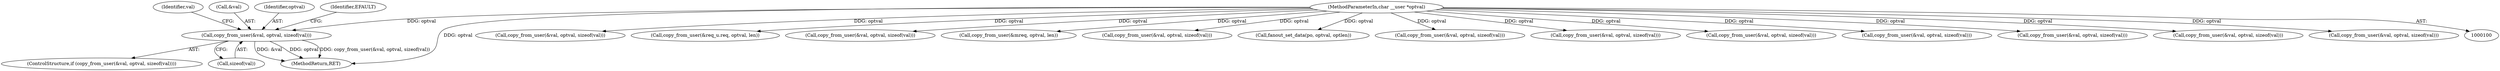 digraph "0_linux_84ac7260236a49c79eede91617700174c2c19b0c_0@pointer" {
"1000302" [label="(Call,copy_from_user(&val, optval, sizeof(val)))"];
"1000104" [label="(MethodParameterIn,char __user *optval)"];
"1000570" [label="(Call,copy_from_user(&val, optval, sizeof(val)))"];
"1000227" [label="(Call,copy_from_user(&req_u.req, optval, len))"];
"1000258" [label="(Call,copy_from_user(&val, optval, sizeof(val)))"];
"1000161" [label="(Call,copy_from_user(&mreq, optval, len))"];
"1000660" [label="(Call,copy_from_user(&val, optval, sizeof(val)))"];
"1000599" [label="(Call,fanout_set_data(po, optval, optlen))"];
"1000542" [label="(Call,copy_from_user(&val, optval, sizeof(val)))"];
"1000458" [label="(Call,copy_from_user(&val, optval, sizeof(val)))"];
"1000630" [label="(Call,copy_from_user(&val, optval, sizeof(val)))"];
"1000302" [label="(Call,copy_from_user(&val, optval, sizeof(val)))"];
"1000428" [label="(Call,copy_from_user(&val, optval, sizeof(val)))"];
"1000301" [label="(ControlStructure,if (copy_from_user(&val, optval, sizeof(val))))"];
"1000306" [label="(Call,sizeof(val))"];
"1000312" [label="(Identifier,val)"];
"1000303" [label="(Call,&val)"];
"1000398" [label="(Call,copy_from_user(&val, optval, sizeof(val)))"];
"1000305" [label="(Identifier,optval)"];
"1000683" [label="(MethodReturn,RET)"];
"1000355" [label="(Call,copy_from_user(&val, optval, sizeof(val)))"];
"1000104" [label="(MethodParameterIn,char __user *optval)"];
"1000512" [label="(Call,copy_from_user(&val, optval, sizeof(val)))"];
"1000310" [label="(Identifier,EFAULT)"];
"1000302" -> "1000301"  [label="AST: "];
"1000302" -> "1000306"  [label="CFG: "];
"1000303" -> "1000302"  [label="AST: "];
"1000305" -> "1000302"  [label="AST: "];
"1000306" -> "1000302"  [label="AST: "];
"1000310" -> "1000302"  [label="CFG: "];
"1000312" -> "1000302"  [label="CFG: "];
"1000302" -> "1000683"  [label="DDG: &val"];
"1000302" -> "1000683"  [label="DDG: optval"];
"1000302" -> "1000683"  [label="DDG: copy_from_user(&val, optval, sizeof(val))"];
"1000104" -> "1000302"  [label="DDG: optval"];
"1000104" -> "1000100"  [label="AST: "];
"1000104" -> "1000683"  [label="DDG: optval"];
"1000104" -> "1000161"  [label="DDG: optval"];
"1000104" -> "1000227"  [label="DDG: optval"];
"1000104" -> "1000258"  [label="DDG: optval"];
"1000104" -> "1000355"  [label="DDG: optval"];
"1000104" -> "1000398"  [label="DDG: optval"];
"1000104" -> "1000428"  [label="DDG: optval"];
"1000104" -> "1000458"  [label="DDG: optval"];
"1000104" -> "1000512"  [label="DDG: optval"];
"1000104" -> "1000542"  [label="DDG: optval"];
"1000104" -> "1000570"  [label="DDG: optval"];
"1000104" -> "1000599"  [label="DDG: optval"];
"1000104" -> "1000630"  [label="DDG: optval"];
"1000104" -> "1000660"  [label="DDG: optval"];
}
